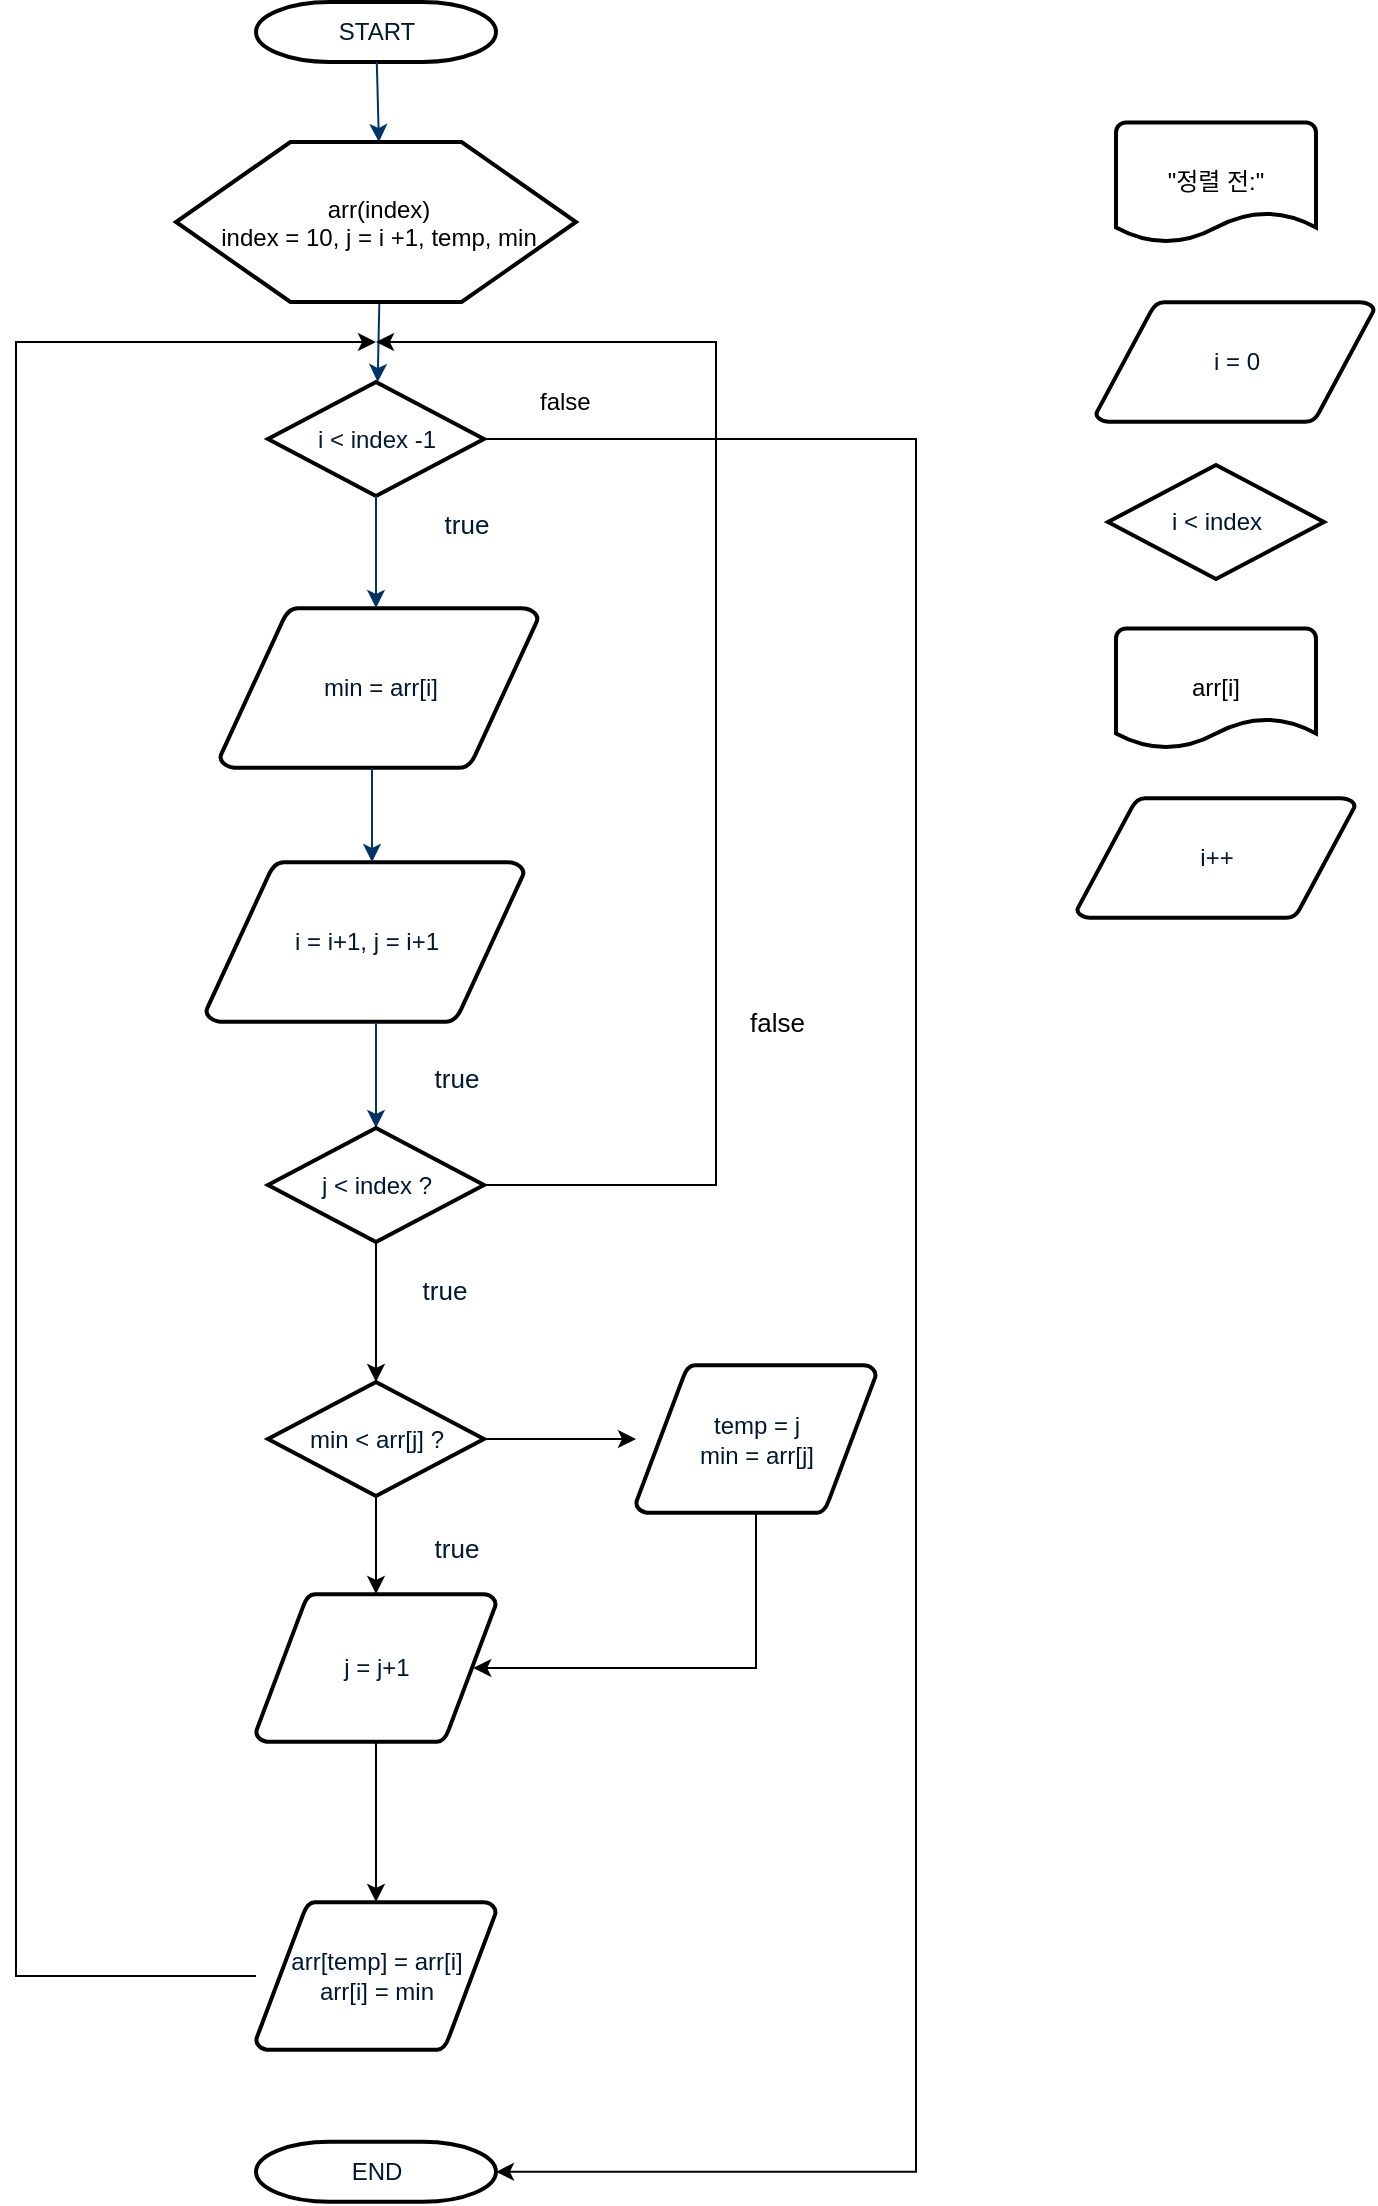 <mxfile version="11.2.8" type="device" pages="1"><diagram id="6a731a19-8d31-9384-78a2-239565b7b9f0" name="Selection_Sort"><mxGraphModel dx="1038" dy="499" grid="1" gridSize="10" guides="1" tooltips="1" connect="1" arrows="1" fold="1" page="1" pageScale="1" pageWidth="1169" pageHeight="827" background="#ffffff" math="0" shadow="0"><root><mxCell id="0"/><mxCell id="1" parent="0"/><mxCell id="2" value="START" style="shape=mxgraph.flowchart.terminator;fillColor=#FFFFFF;strokeColor=#000000;strokeWidth=2;gradientColor=none;gradientDirection=north;fontColor=#001933;fontStyle=0;html=1;" parent="1" vertex="1"><mxGeometry x="260" y="60" width="120" height="30" as="geometry"/></mxCell><mxCell id="4" value="min = arr[i]" style="shape=mxgraph.flowchart.data;fillColor=#FFFFFF;strokeColor=#000000;strokeWidth=2;gradientColor=none;gradientDirection=north;fontColor=#001933;fontStyle=0;html=1;" parent="1" vertex="1"><mxGeometry x="242" y="363" width="159" height="80" as="geometry"/></mxCell><mxCell id="SRUoQ03W60jS2I4cc7s2-82" style="edgeStyle=orthogonalEdgeStyle;rounded=0;orthogonalLoop=1;jettySize=auto;html=1;exitX=1;exitY=0.5;exitDx=0;exitDy=0;exitPerimeter=0;entryX=1;entryY=0.5;entryDx=0;entryDy=0;entryPerimeter=0;" edge="1" parent="1" source="6" target="40"><mxGeometry relative="1" as="geometry"><mxPoint x="440" y="1145" as="targetPoint"/><Array as="points"><mxPoint x="590" y="279"/><mxPoint x="590" y="1145"/></Array></mxGeometry></mxCell><mxCell id="6" value="i &amp;lt; index -1" style="shape=mxgraph.flowchart.decision;fillColor=#FFFFFF;strokeColor=#000000;strokeWidth=2;gradientColor=none;gradientDirection=north;fontColor=#001933;fontStyle=0;html=1;" parent="1" vertex="1"><mxGeometry x="266" y="250" width="108" height="57" as="geometry"/></mxCell><mxCell id="7" style="fontColor=#001933;fontStyle=1;strokeColor=#003366;strokeWidth=1;html=1;" parent="1" source="2" edge="1"><mxGeometry relative="1" as="geometry"><mxPoint x="321.447" y="130" as="targetPoint"/></mxGeometry></mxCell><mxCell id="8" style="fontColor=#001933;fontStyle=1;strokeColor=#003366;strokeWidth=1;html=1;" parent="1" edge="1"><mxGeometry relative="1" as="geometry"><mxPoint x="321.667" y="210" as="sourcePoint"/><mxPoint x="320.833" y="250" as="targetPoint"/></mxGeometry></mxCell><mxCell id="12" value="" style="edgeStyle=elbowEdgeStyle;elbow=horizontal;fontColor=#001933;fontStyle=1;strokeColor=#003366;strokeWidth=1;html=1;" parent="1" source="6" target="4" edge="1"><mxGeometry width="100" height="100" as="geometry"><mxPoint y="100" as="sourcePoint"/><mxPoint x="100" as="targetPoint"/></mxGeometry></mxCell><mxCell id="13" value="i = i+1, j = i+1" style="shape=mxgraph.flowchart.data;fillColor=#FFFFFF;strokeColor=#000000;strokeWidth=2;gradientColor=none;gradientDirection=north;fontColor=#001933;fontStyle=0;html=1;" parent="1" vertex="1"><mxGeometry x="235" y="490" width="159" height="80" as="geometry"/></mxCell><mxCell id="14" value="&lt;font style=&quot;font-size: 13px&quot;&gt;true&lt;/font&gt;" style="text;fontColor=#001933;fontStyle=0;html=1;strokeColor=none;gradientColor=none;fillColor=none;strokeWidth=2;align=center;" parent="1" vertex="1"><mxGeometry x="345" y="307" width="40" height="26" as="geometry"/></mxCell><mxCell id="17" value="" style="edgeStyle=elbowEdgeStyle;elbow=horizontal;fontColor=#001933;fontStyle=1;strokeColor=#003366;strokeWidth=1;html=1;" parent="1" source="4" target="13" edge="1"><mxGeometry width="100" height="100" as="geometry"><mxPoint y="100" as="sourcePoint"/><mxPoint x="100" as="targetPoint"/></mxGeometry></mxCell><mxCell id="21" value="" style="edgeStyle=elbowEdgeStyle;elbow=horizontal;entryX=0.5;entryY=0;entryPerimeter=0;fontColor=#001933;fontStyle=1;strokeColor=#003366;strokeWidth=1;html=1;entryDx=0;entryDy=0;" parent="1" source="13" target="SRUoQ03W60jS2I4cc7s2-63" edge="1"><mxGeometry width="100" height="100" as="geometry"><mxPoint y="100" as="sourcePoint"/><mxPoint x="100" as="targetPoint"/></mxGeometry></mxCell><mxCell id="40" value="END" style="shape=mxgraph.flowchart.terminator;fillColor=#FFFFFF;strokeColor=#000000;strokeWidth=2;gradientColor=none;gradientDirection=north;fontColor=#001933;fontStyle=0;html=1;" parent="1" vertex="1"><mxGeometry x="260" y="1129.9" width="120" height="30" as="geometry"/></mxCell><mxCell id="SRUoQ03W60jS2I4cc7s2-57" value="" style="verticalLabelPosition=bottom;verticalAlign=top;html=1;strokeWidth=2;shape=hexagon;perimeter=hexagonPerimeter2;arcSize=6;size=0.286;" vertex="1" parent="1"><mxGeometry x="220" y="130" width="200" height="80" as="geometry"/></mxCell><mxCell id="SRUoQ03W60jS2I4cc7s2-59" value="arr(index)&lt;br&gt;index = 10, j = i +1, temp, min" style="text;html=1;align=center;" vertex="1" parent="1"><mxGeometry x="206" y="150" width="230" height="30" as="geometry"/></mxCell><mxCell id="SRUoQ03W60jS2I4cc7s2-64" style="edgeStyle=orthogonalEdgeStyle;rounded=0;orthogonalLoop=1;jettySize=auto;html=1;exitX=0.5;exitY=1;exitDx=0;exitDy=0;exitPerimeter=0;entryX=0.5;entryY=0;entryDx=0;entryDy=0;entryPerimeter=0;" edge="1" parent="1" source="SRUoQ03W60jS2I4cc7s2-63"><mxGeometry relative="1" as="geometry"><mxPoint x="320" y="750" as="targetPoint"/></mxGeometry></mxCell><mxCell id="SRUoQ03W60jS2I4cc7s2-77" style="edgeStyle=orthogonalEdgeStyle;rounded=0;orthogonalLoop=1;jettySize=auto;html=1;exitX=1;exitY=0.5;exitDx=0;exitDy=0;exitPerimeter=0;" edge="1" parent="1" source="SRUoQ03W60jS2I4cc7s2-63"><mxGeometry relative="1" as="geometry"><mxPoint x="320" y="230" as="targetPoint"/><Array as="points"><mxPoint x="490" y="652"/><mxPoint x="490" y="230"/><mxPoint x="320" y="230"/></Array></mxGeometry></mxCell><mxCell id="SRUoQ03W60jS2I4cc7s2-63" value="j &amp;lt; index ?" style="shape=mxgraph.flowchart.decision;fillColor=#FFFFFF;strokeColor=#000000;strokeWidth=2;gradientColor=none;gradientDirection=north;fontColor=#001933;fontStyle=0;html=1;" vertex="1" parent="1"><mxGeometry x="266" y="623" width="108" height="57" as="geometry"/></mxCell><mxCell id="SRUoQ03W60jS2I4cc7s2-69" style="edgeStyle=orthogonalEdgeStyle;rounded=0;orthogonalLoop=1;jettySize=auto;html=1;exitX=0.5;exitY=1;exitDx=0;exitDy=0;exitPerimeter=0;entryX=0.5;entryY=0;entryDx=0;entryDy=0;entryPerimeter=0;" edge="1" parent="1" source="SRUoQ03W60jS2I4cc7s2-65" target="SRUoQ03W60jS2I4cc7s2-67"><mxGeometry relative="1" as="geometry"/></mxCell><mxCell id="SRUoQ03W60jS2I4cc7s2-81" style="edgeStyle=orthogonalEdgeStyle;rounded=0;orthogonalLoop=1;jettySize=auto;html=1;" edge="1" parent="1" source="SRUoQ03W60jS2I4cc7s2-65" target="SRUoQ03W60jS2I4cc7s2-79"><mxGeometry relative="1" as="geometry"/></mxCell><mxCell id="SRUoQ03W60jS2I4cc7s2-65" value="min &amp;lt; arr[j] ?" style="shape=mxgraph.flowchart.decision;fillColor=#FFFFFF;strokeColor=#000000;strokeWidth=2;gradientColor=none;gradientDirection=north;fontColor=#001933;fontStyle=0;html=1;" vertex="1" parent="1"><mxGeometry x="266" y="750" width="108" height="57" as="geometry"/></mxCell><mxCell id="SRUoQ03W60jS2I4cc7s2-71" value="" style="edgeStyle=orthogonalEdgeStyle;rounded=0;orthogonalLoop=1;jettySize=auto;html=1;" edge="1" parent="1" source="SRUoQ03W60jS2I4cc7s2-67" target="SRUoQ03W60jS2I4cc7s2-70"><mxGeometry relative="1" as="geometry"/></mxCell><mxCell id="SRUoQ03W60jS2I4cc7s2-67" value="j = j+1" style="shape=mxgraph.flowchart.data;fillColor=#FFFFFF;strokeColor=#000000;strokeWidth=2;gradientColor=none;gradientDirection=north;fontColor=#001933;fontStyle=0;html=1;" vertex="1" parent="1"><mxGeometry x="260" y="856" width="120" height="74" as="geometry"/></mxCell><mxCell id="SRUoQ03W60jS2I4cc7s2-83" style="edgeStyle=orthogonalEdgeStyle;rounded=0;orthogonalLoop=1;jettySize=auto;html=1;" edge="1" parent="1" source="SRUoQ03W60jS2I4cc7s2-70"><mxGeometry relative="1" as="geometry"><mxPoint x="320" y="230" as="targetPoint"/><Array as="points"><mxPoint x="140" y="1047"/><mxPoint x="140" y="230"/></Array></mxGeometry></mxCell><mxCell id="SRUoQ03W60jS2I4cc7s2-70" value="arr[temp] = arr[i]&lt;br&gt;arr[i] = min" style="shape=mxgraph.flowchart.data;fillColor=#FFFFFF;strokeColor=#000000;strokeWidth=2;gradientColor=none;gradientDirection=north;fontColor=#001933;fontStyle=0;html=1;" vertex="1" parent="1"><mxGeometry x="260" y="1010" width="120" height="74" as="geometry"/></mxCell><mxCell id="SRUoQ03W60jS2I4cc7s2-74" value="&lt;font style=&quot;font-size: 13px&quot;&gt;true&lt;/font&gt;" style="text;fontColor=#001933;fontStyle=0;html=1;strokeColor=none;gradientColor=none;fillColor=none;strokeWidth=2;align=center;" vertex="1" parent="1"><mxGeometry x="340" y="583.5" width="40" height="26" as="geometry"/></mxCell><mxCell id="SRUoQ03W60jS2I4cc7s2-75" value="&lt;font style=&quot;font-size: 13px&quot;&gt;true&lt;/font&gt;" style="text;fontColor=#001933;fontStyle=0;html=1;strokeColor=none;gradientColor=none;fillColor=none;strokeWidth=2;align=center;" vertex="1" parent="1"><mxGeometry x="334" y="690" width="40" height="26" as="geometry"/></mxCell><mxCell id="SRUoQ03W60jS2I4cc7s2-76" value="&lt;font style=&quot;font-size: 13px&quot;&gt;true&lt;/font&gt;" style="text;fontColor=#001933;fontStyle=0;html=1;strokeColor=none;gradientColor=none;fillColor=none;strokeWidth=2;align=center;" vertex="1" parent="1"><mxGeometry x="340" y="818.5" width="40" height="26" as="geometry"/></mxCell><mxCell id="SRUoQ03W60jS2I4cc7s2-78" value="&lt;font style=&quot;font-size: 13px&quot;&gt;false&lt;/font&gt;" style="text;html=1;resizable=0;points=[];autosize=1;align=left;verticalAlign=top;spacingTop=-4;" vertex="1" parent="1"><mxGeometry x="505" y="560" width="40" height="20" as="geometry"/></mxCell><mxCell id="SRUoQ03W60jS2I4cc7s2-80" style="edgeStyle=orthogonalEdgeStyle;rounded=0;orthogonalLoop=1;jettySize=auto;html=1;entryX=0.905;entryY=0.5;entryDx=0;entryDy=0;entryPerimeter=0;" edge="1" parent="1" source="SRUoQ03W60jS2I4cc7s2-79" target="SRUoQ03W60jS2I4cc7s2-67"><mxGeometry relative="1" as="geometry"><Array as="points"><mxPoint x="510" y="893"/></Array></mxGeometry></mxCell><mxCell id="SRUoQ03W60jS2I4cc7s2-79" value="temp = j&lt;br&gt;min = arr[j]" style="shape=mxgraph.flowchart.data;fillColor=#FFFFFF;strokeColor=#000000;strokeWidth=2;gradientColor=none;gradientDirection=north;fontColor=#001933;fontStyle=0;html=1;" vertex="1" parent="1"><mxGeometry x="450" y="741.5" width="120" height="74" as="geometry"/></mxCell><mxCell id="SRUoQ03W60jS2I4cc7s2-86" value="false" style="text;html=1;resizable=0;points=[];autosize=1;align=left;verticalAlign=top;spacingTop=-4;" vertex="1" parent="1"><mxGeometry x="400" y="250" width="40" height="20" as="geometry"/></mxCell><mxCell id="SRUoQ03W60jS2I4cc7s2-87" value="&quot;정렬 전:&quot;" style="strokeWidth=2;html=1;shape=mxgraph.flowchart.document2;whiteSpace=wrap;size=0.25;" vertex="1" parent="1"><mxGeometry x="690" y="120.2" width="100" height="60" as="geometry"/></mxCell><mxCell id="SRUoQ03W60jS2I4cc7s2-88" value="i = 0" style="shape=mxgraph.flowchart.data;fillColor=#FFFFFF;strokeColor=#000000;strokeWidth=2;gradientColor=none;gradientDirection=north;fontColor=#001933;fontStyle=0;html=1;" vertex="1" parent="1"><mxGeometry x="680" y="210" width="139" height="60" as="geometry"/></mxCell><mxCell id="SRUoQ03W60jS2I4cc7s2-90" value="i &amp;lt; index" style="shape=mxgraph.flowchart.decision;fillColor=#FFFFFF;strokeColor=#000000;strokeWidth=2;gradientColor=none;gradientDirection=north;fontColor=#001933;fontStyle=0;html=1;" vertex="1" parent="1"><mxGeometry x="686" y="291.5" width="108" height="57" as="geometry"/></mxCell><mxCell id="SRUoQ03W60jS2I4cc7s2-93" value="i++" style="shape=mxgraph.flowchart.data;fillColor=#FFFFFF;strokeColor=#000000;strokeWidth=2;gradientColor=none;gradientDirection=north;fontColor=#001933;fontStyle=0;html=1;" vertex="1" parent="1"><mxGeometry x="670.5" y="458" width="139" height="60" as="geometry"/></mxCell><mxCell id="SRUoQ03W60jS2I4cc7s2-94" value="arr[i]" style="strokeWidth=2;html=1;shape=mxgraph.flowchart.document2;whiteSpace=wrap;size=0.25;" vertex="1" parent="1"><mxGeometry x="690" y="373.2" width="100" height="60" as="geometry"/></mxCell></root></mxGraphModel></diagram></mxfile>